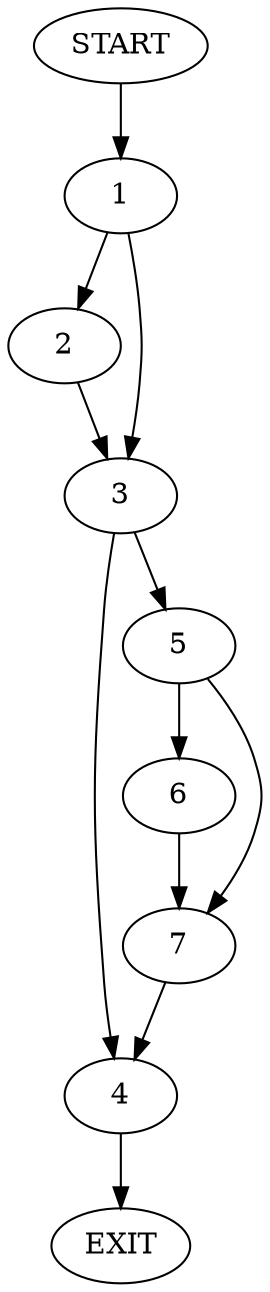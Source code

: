 digraph {
0 [label="START"]
8 [label="EXIT"]
0 -> 1
1 -> 2
1 -> 3
3 -> 4
3 -> 5
2 -> 3
5 -> 6
5 -> 7
4 -> 8
6 -> 7
7 -> 4
}
